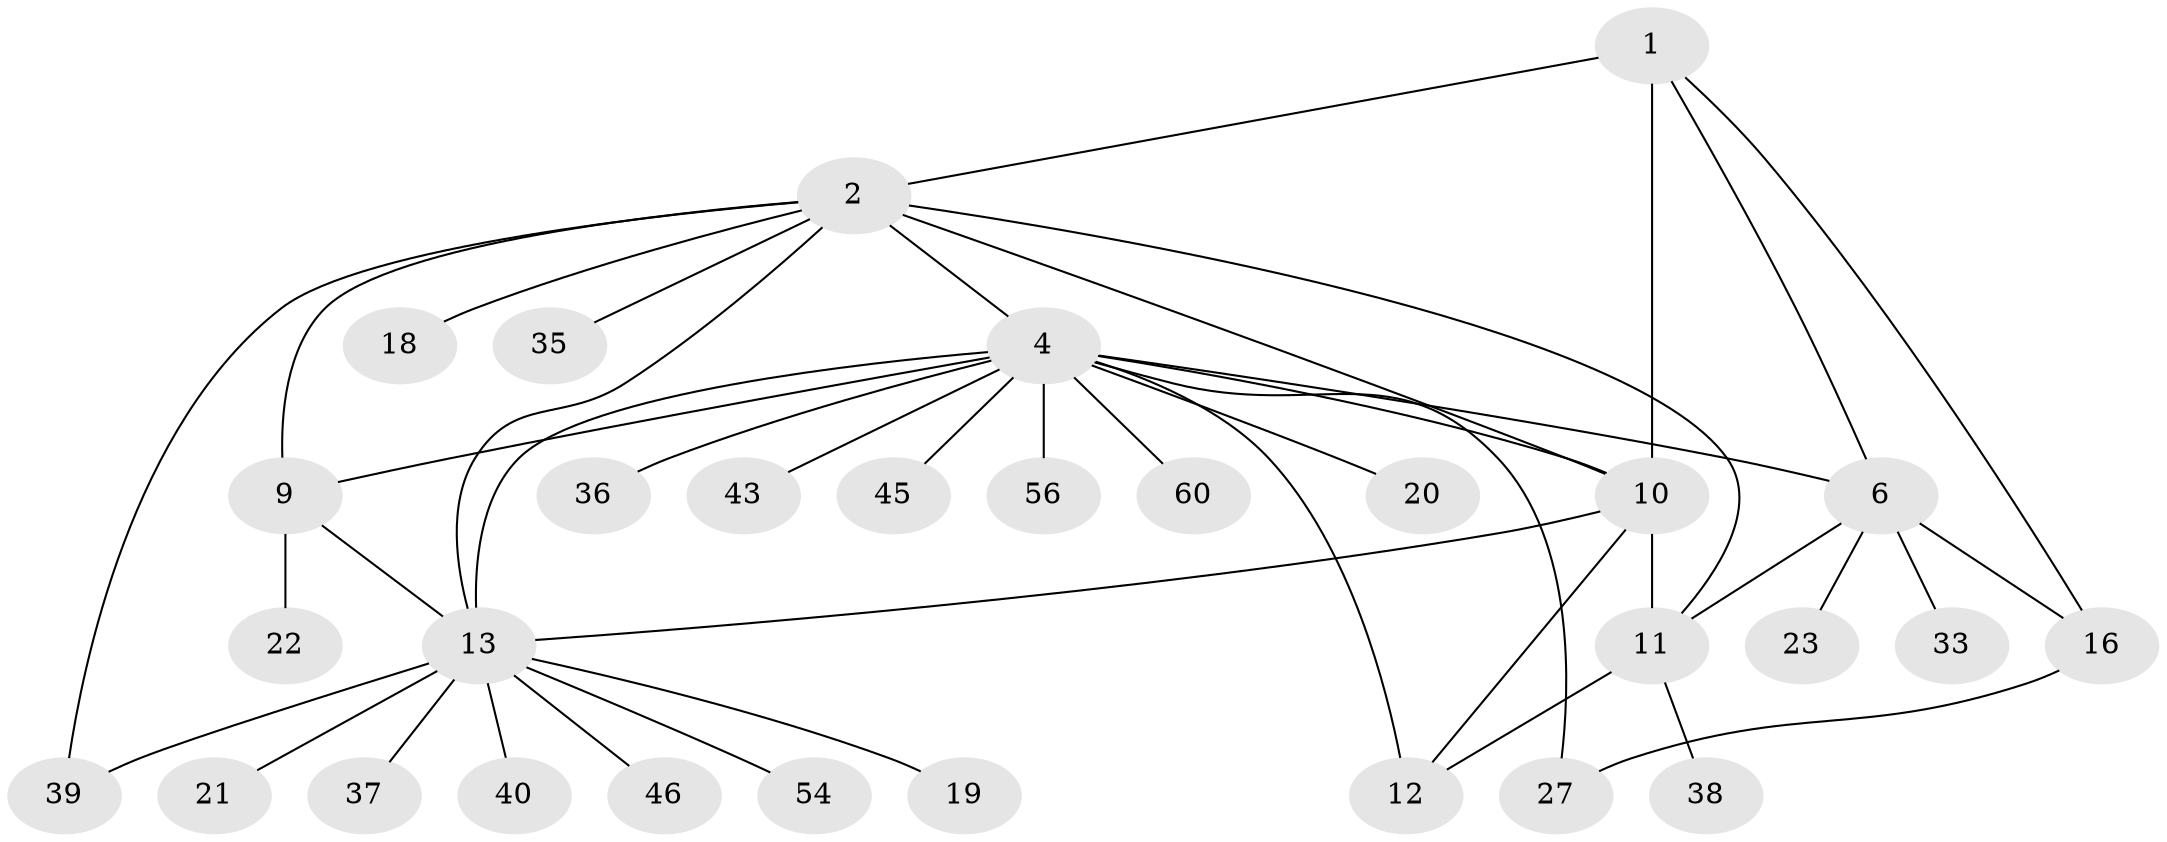 // original degree distribution, {7: 0.06666666666666667, 2: 0.23333333333333334, 6: 0.05, 10: 0.016666666666666666, 4: 0.03333333333333333, 9: 0.016666666666666666, 5: 0.03333333333333333, 3: 0.03333333333333333, 11: 0.016666666666666666, 1: 0.5}
// Generated by graph-tools (version 1.1) at 2025/15/03/09/25 04:15:51]
// undirected, 30 vertices, 43 edges
graph export_dot {
graph [start="1"]
  node [color=gray90,style=filled];
  1 [super="+58"];
  2 [super="+3"];
  4 [super="+25+5"];
  6;
  9 [super="+29"];
  10 [super="+52+55+34+28+32+41"];
  11;
  12;
  13 [super="+31+14"];
  16;
  18 [super="+42"];
  19;
  20;
  21;
  22;
  23;
  27;
  33 [super="+57"];
  35;
  36;
  37;
  38;
  39;
  40;
  43;
  45 [super="+47"];
  46 [super="+59"];
  54;
  56;
  60;
  1 -- 2 [weight=2];
  1 -- 6;
  1 -- 16;
  1 -- 10 [weight=2];
  2 -- 35;
  2 -- 39;
  2 -- 9;
  2 -- 10;
  2 -- 11;
  2 -- 13;
  2 -- 18;
  2 -- 4;
  4 -- 6 [weight=2];
  4 -- 20;
  4 -- 27;
  4 -- 36;
  4 -- 43;
  4 -- 45;
  4 -- 56;
  4 -- 60;
  4 -- 9;
  4 -- 10;
  4 -- 12;
  4 -- 13 [weight=2];
  6 -- 11;
  6 -- 16;
  6 -- 23;
  6 -- 33;
  9 -- 22;
  9 -- 13;
  10 -- 11;
  10 -- 12;
  10 -- 13;
  11 -- 12;
  11 -- 38;
  13 -- 37;
  13 -- 39;
  13 -- 46;
  13 -- 54;
  13 -- 19;
  13 -- 21;
  13 -- 40;
  16 -- 27;
}
